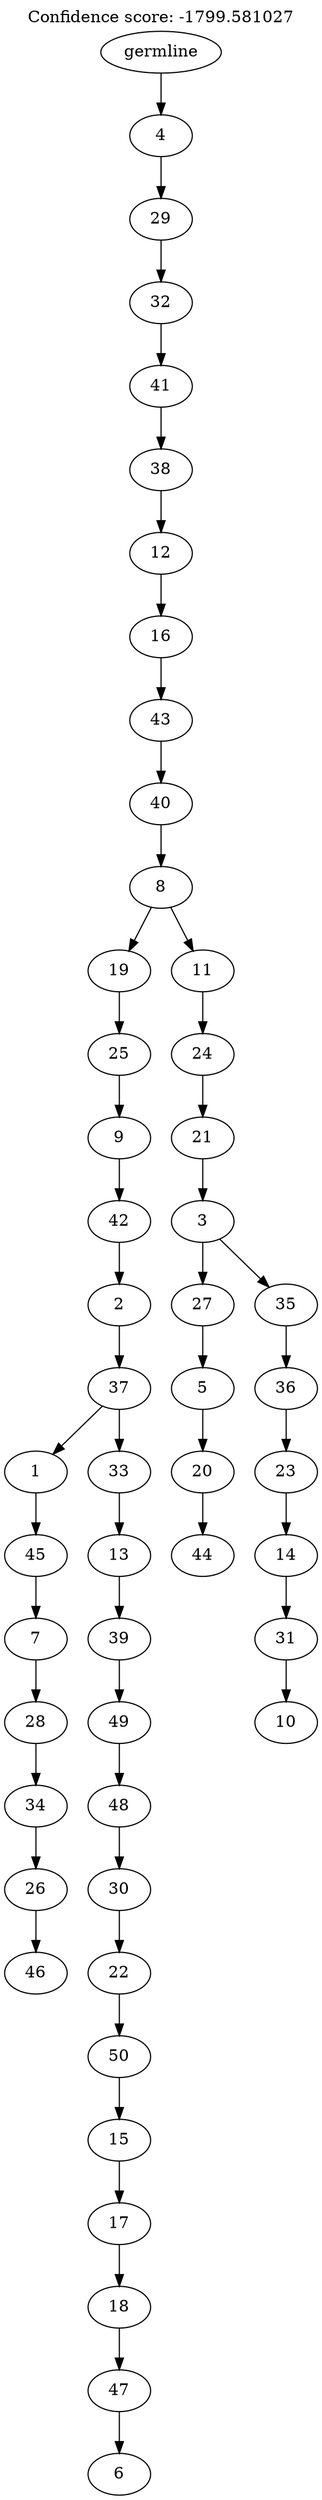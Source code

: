 digraph g {
	"49" -> "50";
	"50" [label="46"];
	"48" -> "49";
	"49" [label="26"];
	"47" -> "48";
	"48" [label="34"];
	"46" -> "47";
	"47" [label="28"];
	"45" -> "46";
	"46" [label="7"];
	"44" -> "45";
	"45" [label="45"];
	"42" -> "43";
	"43" [label="6"];
	"41" -> "42";
	"42" [label="47"];
	"40" -> "41";
	"41" [label="18"];
	"39" -> "40";
	"40" [label="17"];
	"38" -> "39";
	"39" [label="15"];
	"37" -> "38";
	"38" [label="50"];
	"36" -> "37";
	"37" [label="22"];
	"35" -> "36";
	"36" [label="30"];
	"34" -> "35";
	"35" [label="48"];
	"33" -> "34";
	"34" [label="49"];
	"32" -> "33";
	"33" [label="39"];
	"31" -> "32";
	"32" [label="13"];
	"30" -> "31";
	"31" [label="33"];
	"30" -> "44";
	"44" [label="1"];
	"29" -> "30";
	"30" [label="37"];
	"28" -> "29";
	"29" [label="2"];
	"27" -> "28";
	"28" [label="42"];
	"26" -> "27";
	"27" [label="9"];
	"25" -> "26";
	"26" [label="25"];
	"23" -> "24";
	"24" [label="44"];
	"22" -> "23";
	"23" [label="20"];
	"21" -> "22";
	"22" [label="5"];
	"19" -> "20";
	"20" [label="10"];
	"18" -> "19";
	"19" [label="31"];
	"17" -> "18";
	"18" [label="14"];
	"16" -> "17";
	"17" [label="23"];
	"15" -> "16";
	"16" [label="36"];
	"14" -> "15";
	"15" [label="35"];
	"14" -> "21";
	"21" [label="27"];
	"13" -> "14";
	"14" [label="3"];
	"12" -> "13";
	"13" [label="21"];
	"11" -> "12";
	"12" [label="24"];
	"10" -> "11";
	"11" [label="11"];
	"10" -> "25";
	"25" [label="19"];
	"9" -> "10";
	"10" [label="8"];
	"8" -> "9";
	"9" [label="40"];
	"7" -> "8";
	"8" [label="43"];
	"6" -> "7";
	"7" [label="16"];
	"5" -> "6";
	"6" [label="12"];
	"4" -> "5";
	"5" [label="38"];
	"3" -> "4";
	"4" [label="41"];
	"2" -> "3";
	"3" [label="32"];
	"1" -> "2";
	"2" [label="29"];
	"0" -> "1";
	"1" [label="4"];
	"0" [label="germline"];
	labelloc="t";
	label="Confidence score: -1799.581027";
}
